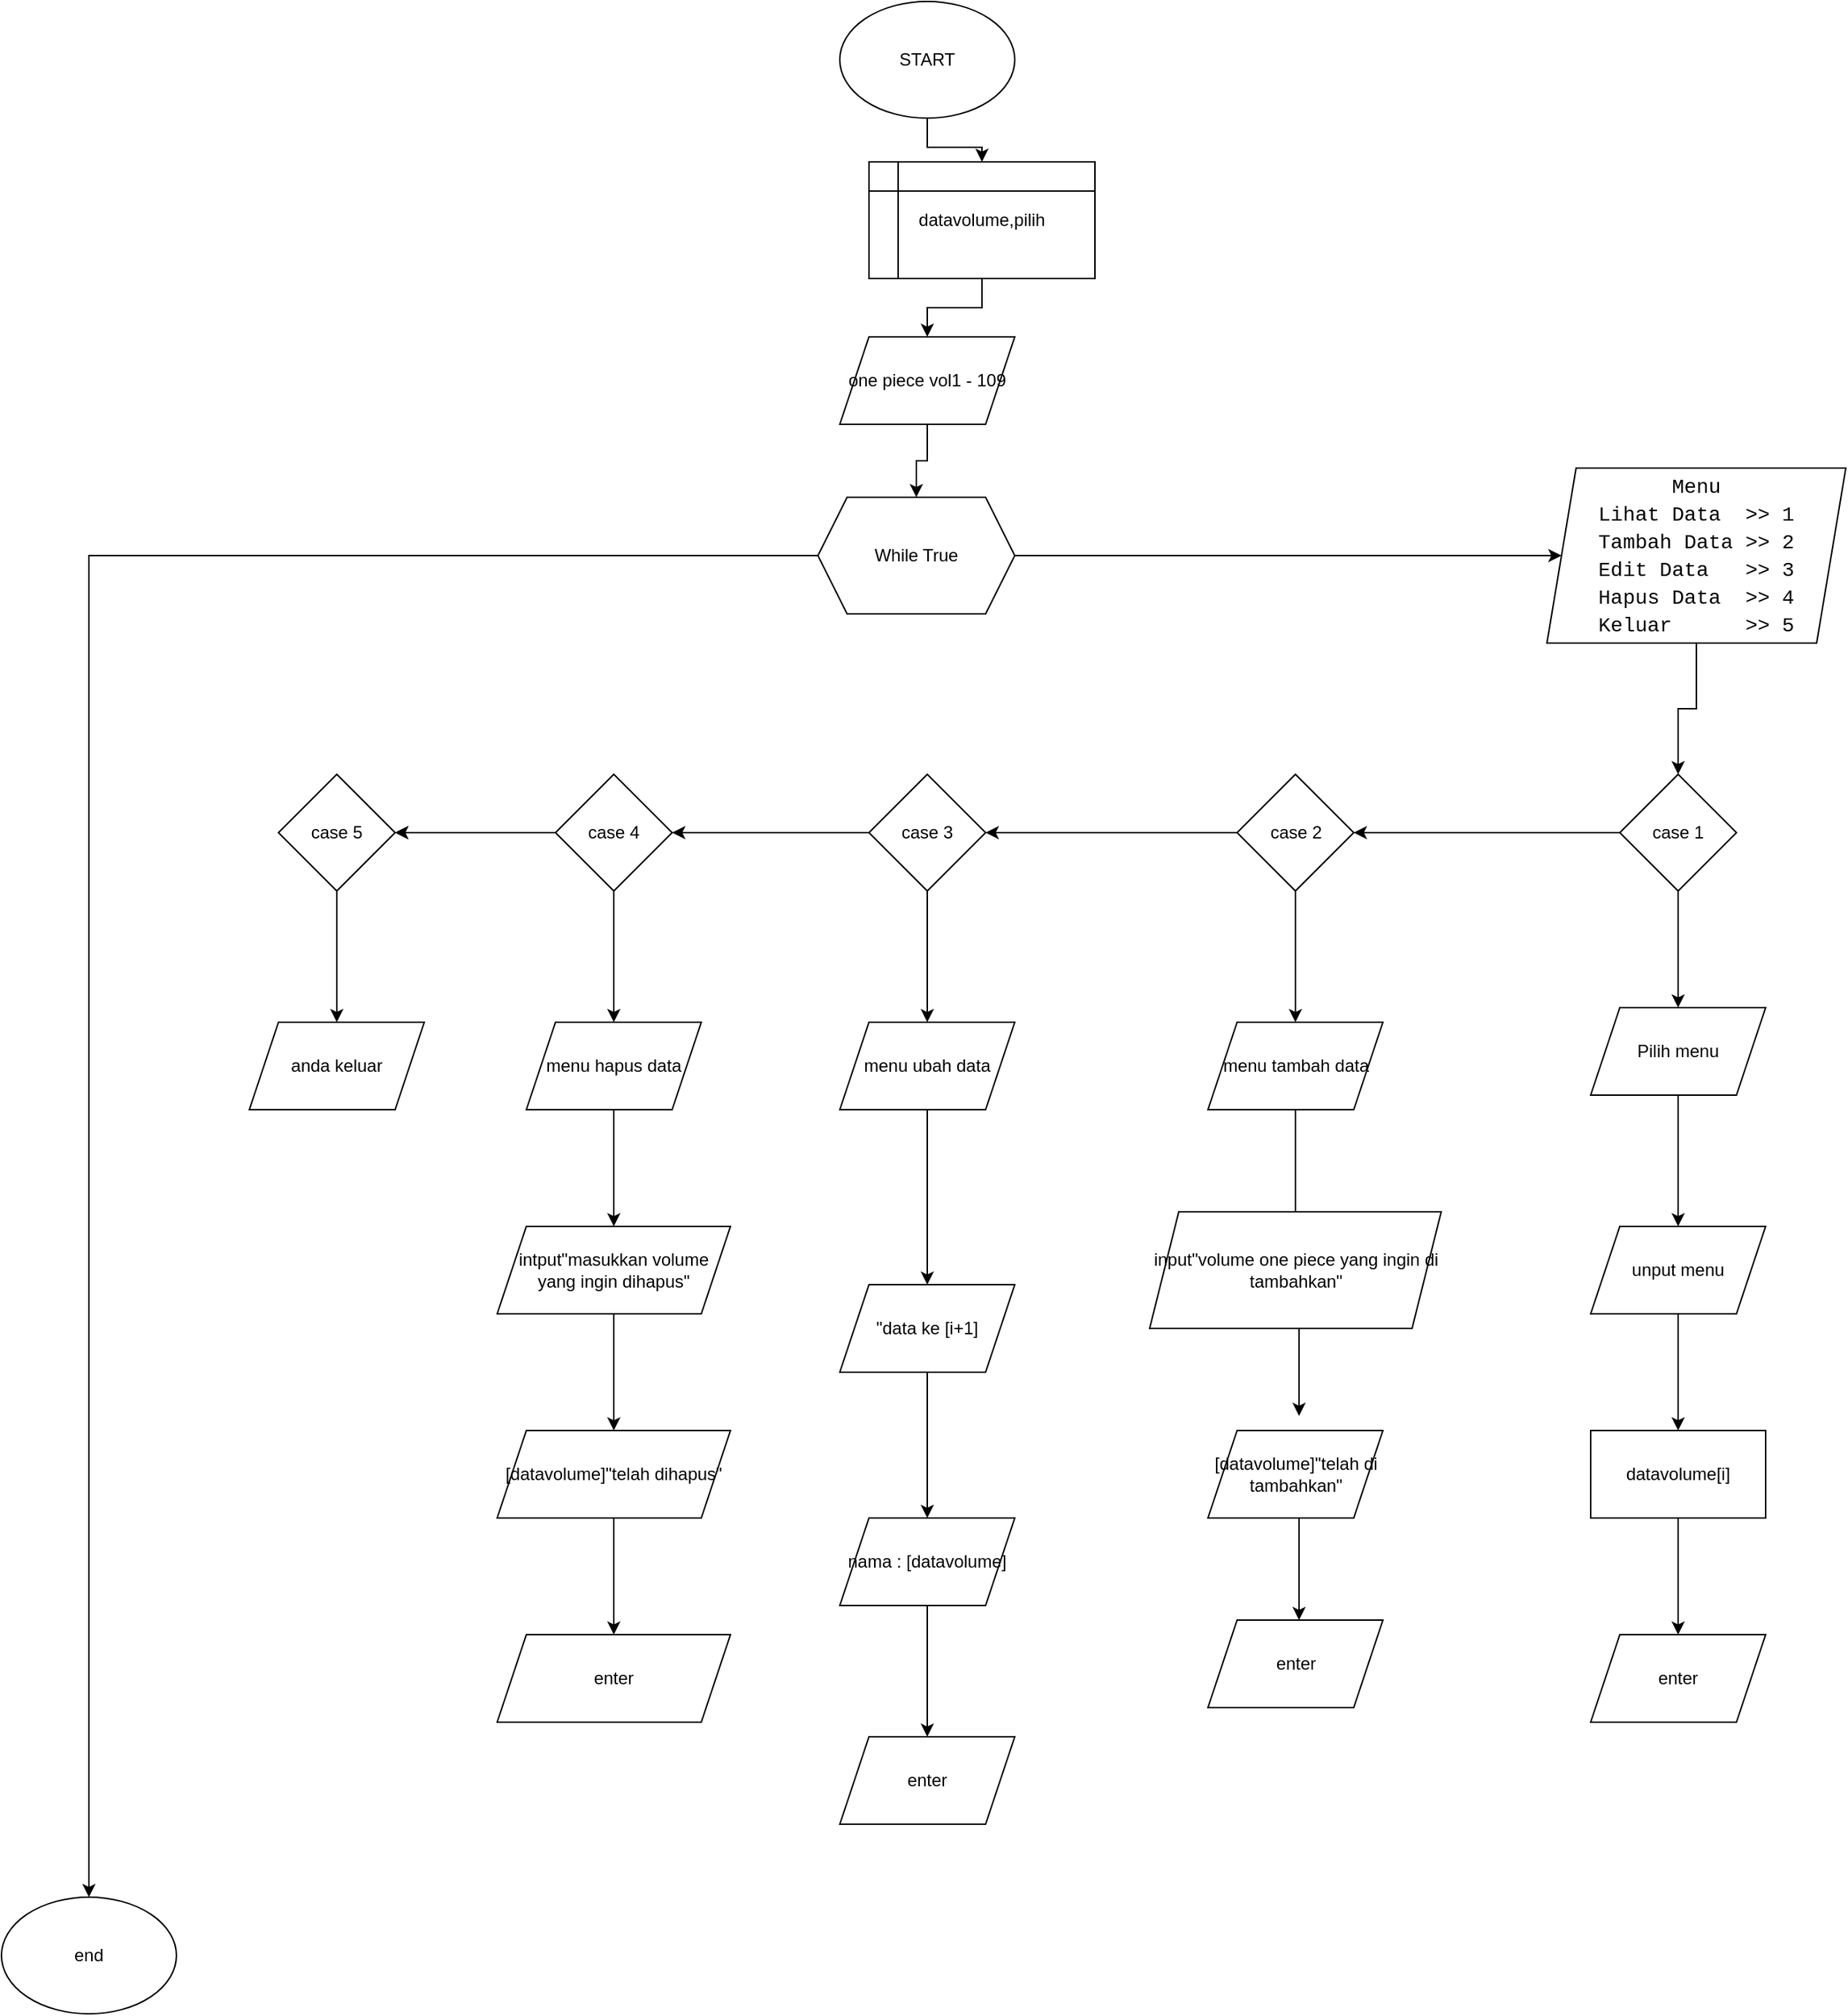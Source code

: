 <mxfile version="13.9.9" type="device"><diagram id="vD7EwEXuwnelaSqRTs5J" name="Page-1"><mxGraphModel dx="3690" dy="1647" grid="1" gridSize="10" guides="1" tooltips="1" connect="1" arrows="1" fold="1" page="1" pageScale="1" pageWidth="850" pageHeight="1100" math="0" shadow="0"><root><mxCell id="0"/><mxCell id="1" parent="0"/><mxCell id="BeToZvFe7Onmc3GLtm4y-3" value="" style="edgeStyle=orthogonalEdgeStyle;rounded=0;orthogonalLoop=1;jettySize=auto;html=1;" edge="1" parent="1" source="BeToZvFe7Onmc3GLtm4y-15" target="BeToZvFe7Onmc3GLtm4y-2"><mxGeometry relative="1" as="geometry"/></mxCell><mxCell id="BeToZvFe7Onmc3GLtm4y-1" value="START" style="ellipse;whiteSpace=wrap;html=1;" vertex="1" parent="1"><mxGeometry x="365" y="20" width="120" height="80" as="geometry"/></mxCell><mxCell id="BeToZvFe7Onmc3GLtm4y-5" value="" style="edgeStyle=orthogonalEdgeStyle;rounded=0;orthogonalLoop=1;jettySize=auto;html=1;" edge="1" parent="1" source="BeToZvFe7Onmc3GLtm4y-2" target="BeToZvFe7Onmc3GLtm4y-4"><mxGeometry relative="1" as="geometry"/></mxCell><mxCell id="BeToZvFe7Onmc3GLtm4y-2" value="one piece vol1 - 109" style="shape=parallelogram;perimeter=parallelogramPerimeter;whiteSpace=wrap;html=1;fixedSize=1;" vertex="1" parent="1"><mxGeometry x="365" y="250" width="120" height="60" as="geometry"/></mxCell><mxCell id="BeToZvFe7Onmc3GLtm4y-7" value="" style="edgeStyle=orthogonalEdgeStyle;rounded=0;orthogonalLoop=1;jettySize=auto;html=1;" edge="1" parent="1" source="BeToZvFe7Onmc3GLtm4y-4" target="BeToZvFe7Onmc3GLtm4y-6"><mxGeometry relative="1" as="geometry"/></mxCell><mxCell id="BeToZvFe7Onmc3GLtm4y-67" style="rounded=0;orthogonalLoop=1;jettySize=auto;html=1;exitX=0;exitY=0.5;exitDx=0;exitDy=0;edgeStyle=orthogonalEdgeStyle;" edge="1" parent="1" source="BeToZvFe7Onmc3GLtm4y-4" target="BeToZvFe7Onmc3GLtm4y-68"><mxGeometry relative="1" as="geometry"><mxPoint x="-150" y="1360" as="targetPoint"/></mxGeometry></mxCell><mxCell id="BeToZvFe7Onmc3GLtm4y-4" value="While True" style="shape=hexagon;perimeter=hexagonPerimeter2;whiteSpace=wrap;html=1;fixedSize=1;" vertex="1" parent="1"><mxGeometry x="350" y="360" width="135" height="80" as="geometry"/></mxCell><mxCell id="BeToZvFe7Onmc3GLtm4y-9" value="" style="edgeStyle=orthogonalEdgeStyle;rounded=0;orthogonalLoop=1;jettySize=auto;html=1;" edge="1" parent="1" source="BeToZvFe7Onmc3GLtm4y-6" target="BeToZvFe7Onmc3GLtm4y-8"><mxGeometry relative="1" as="geometry"/></mxCell><mxCell id="BeToZvFe7Onmc3GLtm4y-6" value="&lt;div style=&quot;font-family: &amp;#34;consolas&amp;#34; , &amp;#34;courier new&amp;#34; , monospace ; font-size: 14px ; line-height: 19px&quot;&gt;&lt;div style=&quot;line-height: 19px&quot;&gt;&lt;div&gt;&lt;font style=&quot;background-color: rgb(255 , 255 , 255)&quot;&gt;Menu&lt;/font&gt;&lt;/div&gt;&lt;div&gt;&lt;font style=&quot;background-color: rgb(255 , 255 , 255)&quot;&gt;Lihat Data &amp;nbsp;&amp;gt;&amp;gt; 1&lt;/font&gt;&lt;/div&gt;&lt;div&gt;&lt;font style=&quot;background-color: rgb(255 , 255 , 255)&quot;&gt;Tambah Data &amp;gt;&amp;gt; 2&lt;/font&gt;&lt;/div&gt;&lt;div&gt;&lt;font style=&quot;background-color: rgb(255 , 255 , 255)&quot;&gt;Edit Data &amp;nbsp; &amp;gt;&amp;gt; 3&lt;/font&gt;&lt;/div&gt;&lt;div&gt;&lt;font style=&quot;background-color: rgb(255 , 255 , 255)&quot;&gt;Hapus Data &amp;nbsp;&amp;gt;&amp;gt; 4&lt;/font&gt;&lt;/div&gt;&lt;div&gt;&lt;font style=&quot;background-color: rgb(255 , 255 , 255)&quot;&gt;Keluar &amp;nbsp; &amp;nbsp; &amp;nbsp;&amp;gt;&amp;gt; 5&lt;/font&gt;&lt;/div&gt;&lt;/div&gt;&lt;/div&gt;" style="shape=parallelogram;perimeter=parallelogramPerimeter;whiteSpace=wrap;html=1;fixedSize=1;" vertex="1" parent="1"><mxGeometry x="850" y="340" width="205" height="120" as="geometry"/></mxCell><mxCell id="BeToZvFe7Onmc3GLtm4y-11" value="" style="edgeStyle=orthogonalEdgeStyle;rounded=0;orthogonalLoop=1;jettySize=auto;html=1;" edge="1" parent="1" source="BeToZvFe7Onmc3GLtm4y-8" target="BeToZvFe7Onmc3GLtm4y-10"><mxGeometry relative="1" as="geometry"/></mxCell><mxCell id="BeToZvFe7Onmc3GLtm4y-22" value="" style="edgeStyle=orthogonalEdgeStyle;rounded=0;orthogonalLoop=1;jettySize=auto;html=1;" edge="1" parent="1" source="BeToZvFe7Onmc3GLtm4y-8" target="BeToZvFe7Onmc3GLtm4y-21"><mxGeometry relative="1" as="geometry"/></mxCell><mxCell id="BeToZvFe7Onmc3GLtm4y-8" value="case 1" style="rhombus;whiteSpace=wrap;html=1;" vertex="1" parent="1"><mxGeometry x="900" y="550" width="80" height="80" as="geometry"/></mxCell><mxCell id="BeToZvFe7Onmc3GLtm4y-13" value="" style="edgeStyle=orthogonalEdgeStyle;rounded=0;orthogonalLoop=1;jettySize=auto;html=1;" edge="1" parent="1" source="BeToZvFe7Onmc3GLtm4y-10" target="BeToZvFe7Onmc3GLtm4y-12"><mxGeometry relative="1" as="geometry"/></mxCell><mxCell id="BeToZvFe7Onmc3GLtm4y-10" value="Pilih menu" style="shape=parallelogram;perimeter=parallelogramPerimeter;whiteSpace=wrap;html=1;fixedSize=1;" vertex="1" parent="1"><mxGeometry x="880" y="710" width="120" height="60" as="geometry"/></mxCell><mxCell id="BeToZvFe7Onmc3GLtm4y-18" value="" style="edgeStyle=orthogonalEdgeStyle;rounded=0;orthogonalLoop=1;jettySize=auto;html=1;" edge="1" parent="1" source="BeToZvFe7Onmc3GLtm4y-12" target="BeToZvFe7Onmc3GLtm4y-17"><mxGeometry relative="1" as="geometry"/></mxCell><mxCell id="BeToZvFe7Onmc3GLtm4y-12" value="unput menu" style="shape=parallelogram;perimeter=parallelogramPerimeter;whiteSpace=wrap;html=1;fixedSize=1;" vertex="1" parent="1"><mxGeometry x="880" y="860" width="120" height="60" as="geometry"/></mxCell><mxCell id="BeToZvFe7Onmc3GLtm4y-15" value="datavolume,pilih" style="shape=internalStorage;whiteSpace=wrap;html=1;backgroundOutline=1;" vertex="1" parent="1"><mxGeometry x="385" y="130" width="155" height="80" as="geometry"/></mxCell><mxCell id="BeToZvFe7Onmc3GLtm4y-16" value="" style="edgeStyle=orthogonalEdgeStyle;rounded=0;orthogonalLoop=1;jettySize=auto;html=1;" edge="1" parent="1" source="BeToZvFe7Onmc3GLtm4y-1" target="BeToZvFe7Onmc3GLtm4y-15"><mxGeometry relative="1" as="geometry"><mxPoint x="425" y="100" as="sourcePoint"/><mxPoint x="425" y="250" as="targetPoint"/></mxGeometry></mxCell><mxCell id="BeToZvFe7Onmc3GLtm4y-20" value="" style="edgeStyle=orthogonalEdgeStyle;rounded=0;orthogonalLoop=1;jettySize=auto;html=1;" edge="1" parent="1" source="BeToZvFe7Onmc3GLtm4y-17" target="BeToZvFe7Onmc3GLtm4y-19"><mxGeometry relative="1" as="geometry"/></mxCell><mxCell id="BeToZvFe7Onmc3GLtm4y-17" value="datavolume[i]" style="whiteSpace=wrap;html=1;" vertex="1" parent="1"><mxGeometry x="880" y="1000" width="120" height="60" as="geometry"/></mxCell><mxCell id="BeToZvFe7Onmc3GLtm4y-19" value="enter" style="shape=parallelogram;perimeter=parallelogramPerimeter;whiteSpace=wrap;html=1;fixedSize=1;" vertex="1" parent="1"><mxGeometry x="880" y="1140" width="120" height="60" as="geometry"/></mxCell><mxCell id="BeToZvFe7Onmc3GLtm4y-24" value="" style="edgeStyle=orthogonalEdgeStyle;rounded=0;orthogonalLoop=1;jettySize=auto;html=1;" edge="1" parent="1" source="BeToZvFe7Onmc3GLtm4y-21" target="BeToZvFe7Onmc3GLtm4y-23"><mxGeometry relative="1" as="geometry"/></mxCell><mxCell id="BeToZvFe7Onmc3GLtm4y-32" value="" style="edgeStyle=orthogonalEdgeStyle;rounded=0;orthogonalLoop=1;jettySize=auto;html=1;" edge="1" parent="1" source="BeToZvFe7Onmc3GLtm4y-21" target="BeToZvFe7Onmc3GLtm4y-31"><mxGeometry relative="1" as="geometry"/></mxCell><mxCell id="BeToZvFe7Onmc3GLtm4y-21" value="case 2" style="rhombus;whiteSpace=wrap;html=1;" vertex="1" parent="1"><mxGeometry x="637.5" y="550" width="80" height="80" as="geometry"/></mxCell><mxCell id="BeToZvFe7Onmc3GLtm4y-26" value="" style="edgeStyle=orthogonalEdgeStyle;rounded=0;orthogonalLoop=1;jettySize=auto;html=1;" edge="1" parent="1" source="BeToZvFe7Onmc3GLtm4y-23"><mxGeometry relative="1" as="geometry"><mxPoint x="677.5" y="870" as="targetPoint"/></mxGeometry></mxCell><mxCell id="BeToZvFe7Onmc3GLtm4y-23" value="menu tambah data" style="shape=parallelogram;perimeter=parallelogramPerimeter;whiteSpace=wrap;html=1;fixedSize=1;" vertex="1" parent="1"><mxGeometry x="617.5" y="720" width="120" height="60" as="geometry"/></mxCell><mxCell id="BeToZvFe7Onmc3GLtm4y-28" value="" style="edgeStyle=orthogonalEdgeStyle;rounded=0;orthogonalLoop=1;jettySize=auto;html=1;" edge="1" parent="1"><mxGeometry relative="1" as="geometry"><mxPoint x="680" y="920" as="sourcePoint"/><mxPoint x="680" y="990" as="targetPoint"/></mxGeometry></mxCell><mxCell id="BeToZvFe7Onmc3GLtm4y-25" value="input&quot;volume one piece yang ingin di tambahkan&quot;" style="shape=parallelogram;perimeter=parallelogramPerimeter;whiteSpace=wrap;html=1;fixedSize=1;" vertex="1" parent="1"><mxGeometry x="577.5" y="850" width="200" height="80" as="geometry"/></mxCell><mxCell id="BeToZvFe7Onmc3GLtm4y-30" value="" style="edgeStyle=orthogonalEdgeStyle;rounded=0;orthogonalLoop=1;jettySize=auto;html=1;" edge="1" parent="1"><mxGeometry relative="1" as="geometry"><mxPoint x="680" y="1050" as="sourcePoint"/><mxPoint x="680" y="1130" as="targetPoint"/></mxGeometry></mxCell><mxCell id="BeToZvFe7Onmc3GLtm4y-27" value="[datavolume]&quot;telah di tambahkan&quot;" style="shape=parallelogram;perimeter=parallelogramPerimeter;whiteSpace=wrap;html=1;fixedSize=1;" vertex="1" parent="1"><mxGeometry x="617.5" y="1000" width="120" height="60" as="geometry"/></mxCell><mxCell id="BeToZvFe7Onmc3GLtm4y-29" value="enter" style="shape=parallelogram;perimeter=parallelogramPerimeter;whiteSpace=wrap;html=1;fixedSize=1;" vertex="1" parent="1"><mxGeometry x="617.5" y="1130" width="120" height="60" as="geometry"/></mxCell><mxCell id="BeToZvFe7Onmc3GLtm4y-34" value="" style="edgeStyle=orthogonalEdgeStyle;rounded=0;orthogonalLoop=1;jettySize=auto;html=1;" edge="1" parent="1" source="BeToZvFe7Onmc3GLtm4y-31" target="BeToZvFe7Onmc3GLtm4y-33"><mxGeometry relative="1" as="geometry"/></mxCell><mxCell id="BeToZvFe7Onmc3GLtm4y-52" value="" style="edgeStyle=orthogonalEdgeStyle;rounded=0;orthogonalLoop=1;jettySize=auto;html=1;" edge="1" parent="1" source="BeToZvFe7Onmc3GLtm4y-31" target="BeToZvFe7Onmc3GLtm4y-51"><mxGeometry relative="1" as="geometry"/></mxCell><mxCell id="BeToZvFe7Onmc3GLtm4y-31" value="case 3" style="rhombus;whiteSpace=wrap;html=1;" vertex="1" parent="1"><mxGeometry x="385" y="550" width="80" height="80" as="geometry"/></mxCell><mxCell id="BeToZvFe7Onmc3GLtm4y-40" value="" style="edgeStyle=orthogonalEdgeStyle;rounded=0;orthogonalLoop=1;jettySize=auto;html=1;" edge="1" parent="1" source="BeToZvFe7Onmc3GLtm4y-33" target="BeToZvFe7Onmc3GLtm4y-39"><mxGeometry relative="1" as="geometry"/></mxCell><mxCell id="BeToZvFe7Onmc3GLtm4y-33" value="menu ubah data" style="shape=parallelogram;perimeter=parallelogramPerimeter;whiteSpace=wrap;html=1;fixedSize=1;" vertex="1" parent="1"><mxGeometry x="365" y="720" width="120" height="60" as="geometry"/></mxCell><mxCell id="BeToZvFe7Onmc3GLtm4y-42" value="" style="edgeStyle=orthogonalEdgeStyle;rounded=0;orthogonalLoop=1;jettySize=auto;html=1;" edge="1" parent="1" source="BeToZvFe7Onmc3GLtm4y-39" target="BeToZvFe7Onmc3GLtm4y-41"><mxGeometry relative="1" as="geometry"/></mxCell><mxCell id="BeToZvFe7Onmc3GLtm4y-39" value="&quot;data ke [i+1]" style="shape=parallelogram;perimeter=parallelogramPerimeter;whiteSpace=wrap;html=1;fixedSize=1;" vertex="1" parent="1"><mxGeometry x="365" y="900" width="120" height="60" as="geometry"/></mxCell><mxCell id="BeToZvFe7Onmc3GLtm4y-44" value="" style="edgeStyle=orthogonalEdgeStyle;rounded=0;orthogonalLoop=1;jettySize=auto;html=1;" edge="1" parent="1" source="BeToZvFe7Onmc3GLtm4y-41" target="BeToZvFe7Onmc3GLtm4y-43"><mxGeometry relative="1" as="geometry"/></mxCell><mxCell id="BeToZvFe7Onmc3GLtm4y-41" value="nama : [datavolume]" style="shape=parallelogram;perimeter=parallelogramPerimeter;whiteSpace=wrap;html=1;fixedSize=1;" vertex="1" parent="1"><mxGeometry x="365" y="1060" width="120" height="60" as="geometry"/></mxCell><mxCell id="BeToZvFe7Onmc3GLtm4y-43" value="enter" style="shape=parallelogram;perimeter=parallelogramPerimeter;whiteSpace=wrap;html=1;fixedSize=1;" vertex="1" parent="1"><mxGeometry x="365" y="1210" width="120" height="60" as="geometry"/></mxCell><mxCell id="BeToZvFe7Onmc3GLtm4y-54" value="" style="edgeStyle=orthogonalEdgeStyle;rounded=0;orthogonalLoop=1;jettySize=auto;html=1;" edge="1" parent="1" source="BeToZvFe7Onmc3GLtm4y-51" target="BeToZvFe7Onmc3GLtm4y-53"><mxGeometry relative="1" as="geometry"/></mxCell><mxCell id="BeToZvFe7Onmc3GLtm4y-55" value="" style="edgeStyle=orthogonalEdgeStyle;rounded=0;orthogonalLoop=1;jettySize=auto;html=1;" edge="1" parent="1" source="BeToZvFe7Onmc3GLtm4y-51" target="BeToZvFe7Onmc3GLtm4y-53"><mxGeometry relative="1" as="geometry"/></mxCell><mxCell id="BeToZvFe7Onmc3GLtm4y-57" value="" style="edgeStyle=orthogonalEdgeStyle;rounded=0;orthogonalLoop=1;jettySize=auto;html=1;" edge="1" parent="1" source="BeToZvFe7Onmc3GLtm4y-51" target="BeToZvFe7Onmc3GLtm4y-56"><mxGeometry relative="1" as="geometry"/></mxCell><mxCell id="BeToZvFe7Onmc3GLtm4y-51" value="case 4" style="rhombus;whiteSpace=wrap;html=1;" vertex="1" parent="1"><mxGeometry x="170" y="550" width="80" height="80" as="geometry"/></mxCell><mxCell id="BeToZvFe7Onmc3GLtm4y-65" value="" style="edgeStyle=orthogonalEdgeStyle;rounded=0;orthogonalLoop=1;jettySize=auto;html=1;" edge="1" parent="1" source="BeToZvFe7Onmc3GLtm4y-53" target="BeToZvFe7Onmc3GLtm4y-64"><mxGeometry relative="1" as="geometry"/></mxCell><mxCell id="BeToZvFe7Onmc3GLtm4y-53" value="case 5" style="rhombus;whiteSpace=wrap;html=1;" vertex="1" parent="1"><mxGeometry x="-20" y="550" width="80" height="80" as="geometry"/></mxCell><mxCell id="BeToZvFe7Onmc3GLtm4y-59" value="" style="edgeStyle=orthogonalEdgeStyle;rounded=0;orthogonalLoop=1;jettySize=auto;html=1;" edge="1" parent="1" source="BeToZvFe7Onmc3GLtm4y-56" target="BeToZvFe7Onmc3GLtm4y-58"><mxGeometry relative="1" as="geometry"/></mxCell><mxCell id="BeToZvFe7Onmc3GLtm4y-56" value="menu hapus data" style="shape=parallelogram;perimeter=parallelogramPerimeter;whiteSpace=wrap;html=1;fixedSize=1;" vertex="1" parent="1"><mxGeometry x="150" y="720" width="120" height="60" as="geometry"/></mxCell><mxCell id="BeToZvFe7Onmc3GLtm4y-61" value="" style="edgeStyle=orthogonalEdgeStyle;rounded=0;orthogonalLoop=1;jettySize=auto;html=1;" edge="1" parent="1" source="BeToZvFe7Onmc3GLtm4y-58" target="BeToZvFe7Onmc3GLtm4y-60"><mxGeometry relative="1" as="geometry"/></mxCell><mxCell id="BeToZvFe7Onmc3GLtm4y-58" value="intput&quot;masukkan volume yang ingin dihapus&quot;" style="shape=parallelogram;perimeter=parallelogramPerimeter;whiteSpace=wrap;html=1;fixedSize=1;" vertex="1" parent="1"><mxGeometry x="130" y="860" width="160" height="60" as="geometry"/></mxCell><mxCell id="BeToZvFe7Onmc3GLtm4y-63" value="" style="edgeStyle=orthogonalEdgeStyle;rounded=0;orthogonalLoop=1;jettySize=auto;html=1;" edge="1" parent="1" source="BeToZvFe7Onmc3GLtm4y-60" target="BeToZvFe7Onmc3GLtm4y-62"><mxGeometry relative="1" as="geometry"/></mxCell><mxCell id="BeToZvFe7Onmc3GLtm4y-60" value="[datavolume]&quot;telah dihapus&quot;" style="shape=parallelogram;perimeter=parallelogramPerimeter;whiteSpace=wrap;html=1;fixedSize=1;" vertex="1" parent="1"><mxGeometry x="130" y="1000" width="160" height="60" as="geometry"/></mxCell><mxCell id="BeToZvFe7Onmc3GLtm4y-62" value="enter" style="shape=parallelogram;perimeter=parallelogramPerimeter;whiteSpace=wrap;html=1;fixedSize=1;" vertex="1" parent="1"><mxGeometry x="130" y="1140" width="160" height="60" as="geometry"/></mxCell><mxCell id="BeToZvFe7Onmc3GLtm4y-64" value="anda keluar" style="shape=parallelogram;perimeter=parallelogramPerimeter;whiteSpace=wrap;html=1;fixedSize=1;" vertex="1" parent="1"><mxGeometry x="-40" y="720" width="120" height="60" as="geometry"/></mxCell><mxCell id="BeToZvFe7Onmc3GLtm4y-68" value="end" style="ellipse;whiteSpace=wrap;html=1;" vertex="1" parent="1"><mxGeometry x="-210" y="1320" width="120" height="80" as="geometry"/></mxCell></root></mxGraphModel></diagram></mxfile>